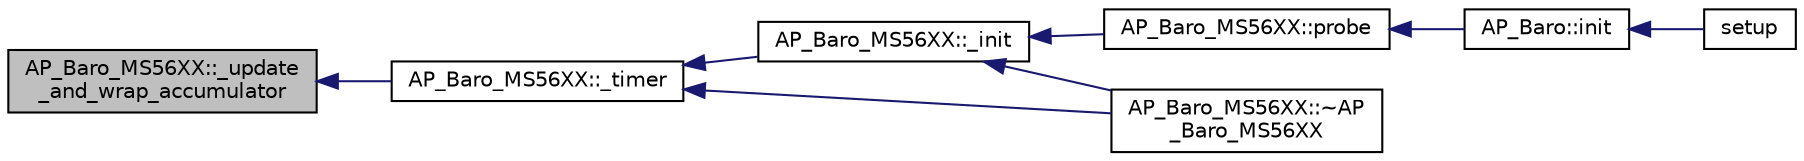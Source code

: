 digraph "AP_Baro_MS56XX::_update_and_wrap_accumulator"
{
 // INTERACTIVE_SVG=YES
  edge [fontname="Helvetica",fontsize="10",labelfontname="Helvetica",labelfontsize="10"];
  node [fontname="Helvetica",fontsize="10",shape=record];
  rankdir="LR";
  Node1 [label="AP_Baro_MS56XX::_update\l_and_wrap_accumulator",height=0.2,width=0.4,color="black", fillcolor="grey75", style="filled", fontcolor="black"];
  Node1 -> Node2 [dir="back",color="midnightblue",fontsize="10",style="solid",fontname="Helvetica"];
  Node2 [label="AP_Baro_MS56XX::_timer",height=0.2,width=0.4,color="black", fillcolor="white", style="filled",URL="$classAP__Baro__MS56XX.html#a5d88be68c0df4f9aa14b7c4e60f1b897"];
  Node2 -> Node3 [dir="back",color="midnightblue",fontsize="10",style="solid",fontname="Helvetica"];
  Node3 [label="AP_Baro_MS56XX::_init",height=0.2,width=0.4,color="black", fillcolor="white", style="filled",URL="$classAP__Baro__MS56XX.html#a2f9fa10ace104137e6a0a0b4c8f4130c"];
  Node3 -> Node4 [dir="back",color="midnightblue",fontsize="10",style="solid",fontname="Helvetica"];
  Node4 [label="AP_Baro_MS56XX::probe",height=0.2,width=0.4,color="black", fillcolor="white", style="filled",URL="$classAP__Baro__MS56XX.html#ad4e1780fe0c684f594cc93ec96a9c876"];
  Node4 -> Node5 [dir="back",color="midnightblue",fontsize="10",style="solid",fontname="Helvetica"];
  Node5 [label="AP_Baro::init",height=0.2,width=0.4,color="black", fillcolor="white", style="filled",URL="$classAP__Baro.html#a942db790233528bfbb4d9a07c3454360"];
  Node5 -> Node6 [dir="back",color="midnightblue",fontsize="10",style="solid",fontname="Helvetica"];
  Node6 [label="setup",height=0.2,width=0.4,color="black", fillcolor="white", style="filled",URL="$BARO__generic_8cpp.html#a4fc01d736fe50cf5b977f755b675f11d"];
  Node3 -> Node7 [dir="back",color="midnightblue",fontsize="10",style="solid",fontname="Helvetica"];
  Node7 [label="AP_Baro_MS56XX::~AP\l_Baro_MS56XX",height=0.2,width=0.4,color="black", fillcolor="white", style="filled",URL="$classAP__Baro__MS56XX.html#a355a33a0b35cdf084ae22c85978492a2"];
  Node2 -> Node7 [dir="back",color="midnightblue",fontsize="10",style="solid",fontname="Helvetica"];
}
